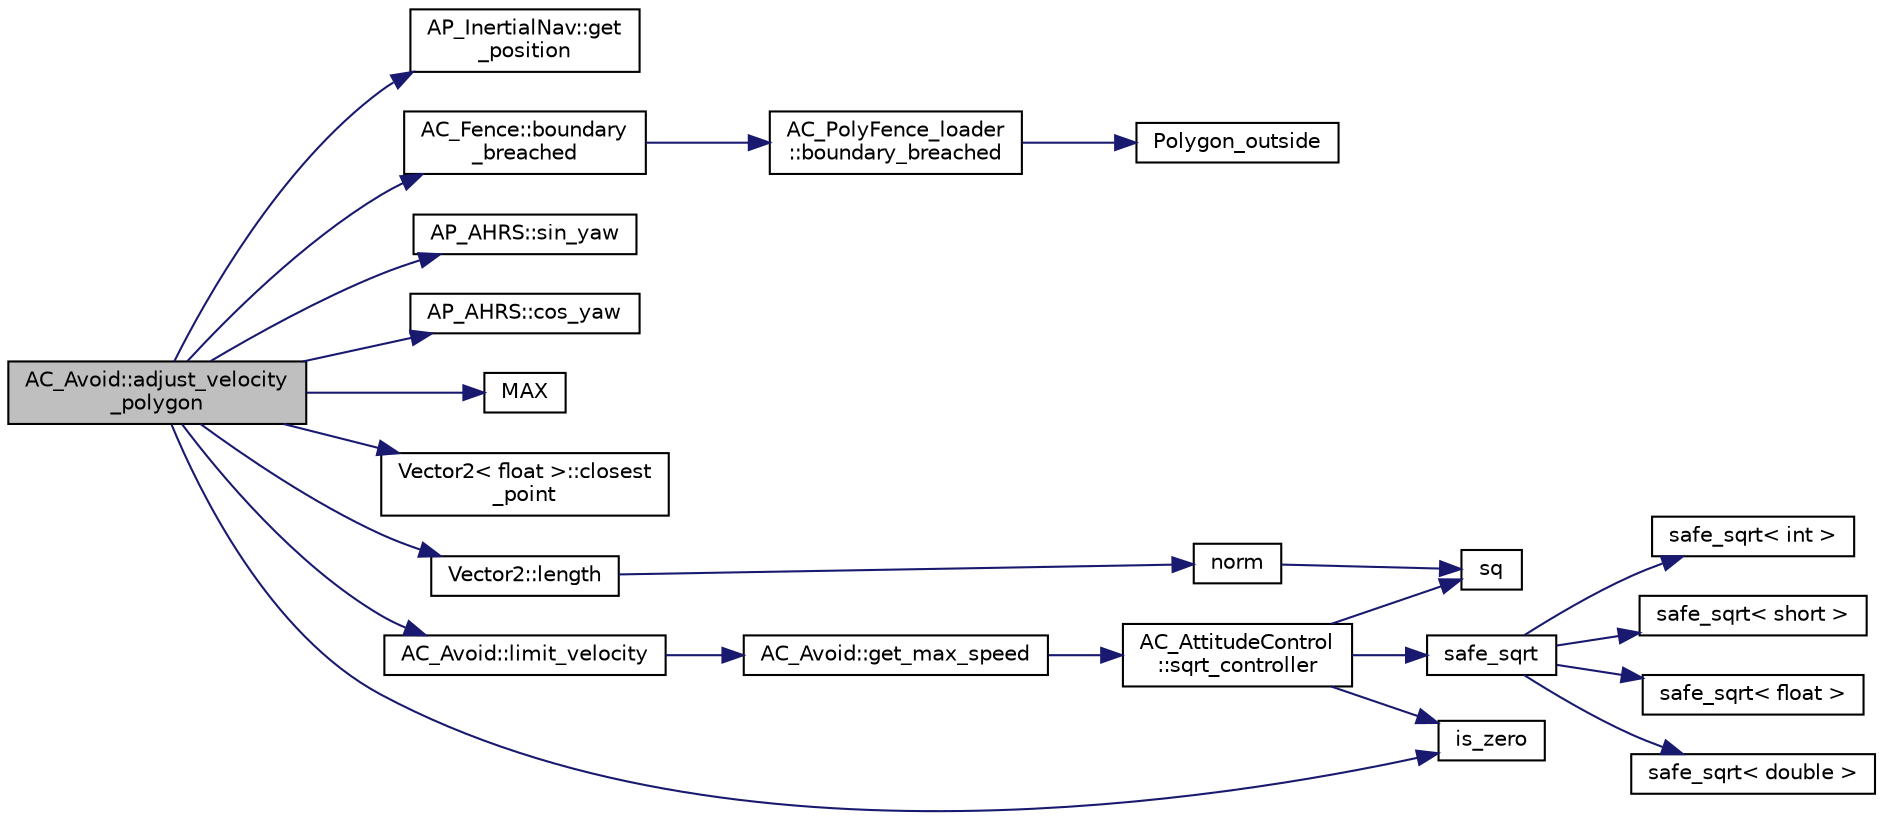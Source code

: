 digraph "AC_Avoid::adjust_velocity_polygon"
{
 // INTERACTIVE_SVG=YES
  edge [fontname="Helvetica",fontsize="10",labelfontname="Helvetica",labelfontsize="10"];
  node [fontname="Helvetica",fontsize="10",shape=record];
  rankdir="LR";
  Node1 [label="AC_Avoid::adjust_velocity\l_polygon",height=0.2,width=0.4,color="black", fillcolor="grey75", style="filled", fontcolor="black"];
  Node1 -> Node2 [color="midnightblue",fontsize="10",style="solid",fontname="Helvetica"];
  Node2 [label="AP_InertialNav::get\l_position",height=0.2,width=0.4,color="black", fillcolor="white", style="filled",URL="$classAP__InertialNav.html#a39348dd51a8c32fe16d01dfef284e31a"];
  Node1 -> Node3 [color="midnightblue",fontsize="10",style="solid",fontname="Helvetica"];
  Node3 [label="AC_Fence::boundary\l_breached",height=0.2,width=0.4,color="black", fillcolor="white", style="filled",URL="$classAC__Fence.html#a9ab2e92431697e0f47896edce9e87cf9",tooltip="returns true if we&#39;ve breached the polygon boundary. simple passthrough to underlying _poly_loader ob..."];
  Node3 -> Node4 [color="midnightblue",fontsize="10",style="solid",fontname="Helvetica"];
  Node4 [label="AC_PolyFence_loader\l::boundary_breached",height=0.2,width=0.4,color="black", fillcolor="white", style="filled",URL="$classAC__PolyFence__loader.html#a91a6b4c5611590d524eacac2c2aeec3a"];
  Node4 -> Node5 [color="midnightblue",fontsize="10",style="solid",fontname="Helvetica"];
  Node5 [label="Polygon_outside",height=0.2,width=0.4,color="black", fillcolor="white", style="filled",URL="$polygon_8cpp.html#a69c7755ab39f2ede645c4542b3aed07c"];
  Node1 -> Node6 [color="midnightblue",fontsize="10",style="solid",fontname="Helvetica"];
  Node6 [label="AP_AHRS::sin_yaw",height=0.2,width=0.4,color="black", fillcolor="white", style="filled",URL="$classAP__AHRS.html#ae559b9d6fdd1e8ed3001258f58c98c39"];
  Node1 -> Node7 [color="midnightblue",fontsize="10",style="solid",fontname="Helvetica"];
  Node7 [label="AP_AHRS::cos_yaw",height=0.2,width=0.4,color="black", fillcolor="white", style="filled",URL="$classAP__AHRS.html#a1aaffcffc239930cb651fad539362fa0"];
  Node1 -> Node8 [color="midnightblue",fontsize="10",style="solid",fontname="Helvetica"];
  Node8 [label="MAX",height=0.2,width=0.4,color="black", fillcolor="white", style="filled",URL="$AP__Math_8h.html#a5c0b5c82749ac54970b2699d3c10ee9b"];
  Node1 -> Node9 [color="midnightblue",fontsize="10",style="solid",fontname="Helvetica"];
  Node9 [label="Vector2\< float \>::closest\l_point",height=0.2,width=0.4,color="black", fillcolor="white", style="filled",URL="$structVector2.html#a6dbbf670e7cdee42222de3aacb63d56a"];
  Node1 -> Node10 [color="midnightblue",fontsize="10",style="solid",fontname="Helvetica"];
  Node10 [label="Vector2::length",height=0.2,width=0.4,color="black", fillcolor="white", style="filled",URL="$structVector2.html#ad8ebafde96f43521d3647e2552387529"];
  Node10 -> Node11 [color="midnightblue",fontsize="10",style="solid",fontname="Helvetica"];
  Node11 [label="norm",height=0.2,width=0.4,color="black", fillcolor="white", style="filled",URL="$AP__Math_8h.html#adc76d4a5e5c9ae8cb7ab17b55c40d636"];
  Node11 -> Node12 [color="midnightblue",fontsize="10",style="solid",fontname="Helvetica"];
  Node12 [label="sq",height=0.2,width=0.4,color="black", fillcolor="white", style="filled",URL="$AP__Math_8h.html#a0375e3d67fd3911cacee5c3e1408c0f2"];
  Node1 -> Node13 [color="midnightblue",fontsize="10",style="solid",fontname="Helvetica"];
  Node13 [label="is_zero",height=0.2,width=0.4,color="black", fillcolor="white", style="filled",URL="$AP__Math_8h.html#a2a12cce483e9b870da70d30406d82c60"];
  Node1 -> Node14 [color="midnightblue",fontsize="10",style="solid",fontname="Helvetica"];
  Node14 [label="AC_Avoid::limit_velocity",height=0.2,width=0.4,color="black", fillcolor="white", style="filled",URL="$classAC__Avoid.html#a888f3551abae1ca6982f69ee8a42d09a"];
  Node14 -> Node15 [color="midnightblue",fontsize="10",style="solid",fontname="Helvetica"];
  Node15 [label="AC_Avoid::get_max_speed",height=0.2,width=0.4,color="black", fillcolor="white", style="filled",URL="$classAC__Avoid.html#a2ba87fd18a092d9f11ba197255064d16"];
  Node15 -> Node16 [color="midnightblue",fontsize="10",style="solid",fontname="Helvetica"];
  Node16 [label="AC_AttitudeControl\l::sqrt_controller",height=0.2,width=0.4,color="black", fillcolor="white", style="filled",URL="$classAC__AttitudeControl.html#a1788967db1aa0dfe68fad24da23947f9"];
  Node16 -> Node13 [color="midnightblue",fontsize="10",style="solid",fontname="Helvetica"];
  Node16 -> Node12 [color="midnightblue",fontsize="10",style="solid",fontname="Helvetica"];
  Node16 -> Node17 [color="midnightblue",fontsize="10",style="solid",fontname="Helvetica"];
  Node17 [label="safe_sqrt",height=0.2,width=0.4,color="black", fillcolor="white", style="filled",URL="$AP__Math_8cpp.html#ac89eb1832d8e4d67fcf1ac07e3c25184"];
  Node17 -> Node18 [color="midnightblue",fontsize="10",style="solid",fontname="Helvetica"];
  Node18 [label="safe_sqrt\< int \>",height=0.2,width=0.4,color="black", fillcolor="white", style="filled",URL="$AP__Math_8cpp.html#aa5cb9421d48def32eb7574adb1b152b0"];
  Node17 -> Node19 [color="midnightblue",fontsize="10",style="solid",fontname="Helvetica"];
  Node19 [label="safe_sqrt\< short \>",height=0.2,width=0.4,color="black", fillcolor="white", style="filled",URL="$AP__Math_8cpp.html#a6952300e3d03222491051d674312b67d"];
  Node17 -> Node20 [color="midnightblue",fontsize="10",style="solid",fontname="Helvetica"];
  Node20 [label="safe_sqrt\< float \>",height=0.2,width=0.4,color="black", fillcolor="white", style="filled",URL="$AP__Math_8cpp.html#a40ae6cfccff676d9d2ff57e2e9ca549c"];
  Node17 -> Node21 [color="midnightblue",fontsize="10",style="solid",fontname="Helvetica"];
  Node21 [label="safe_sqrt\< double \>",height=0.2,width=0.4,color="black", fillcolor="white", style="filled",URL="$AP__Math_8cpp.html#acf6795fb73b8b915b53126f71cd2712a"];
}
